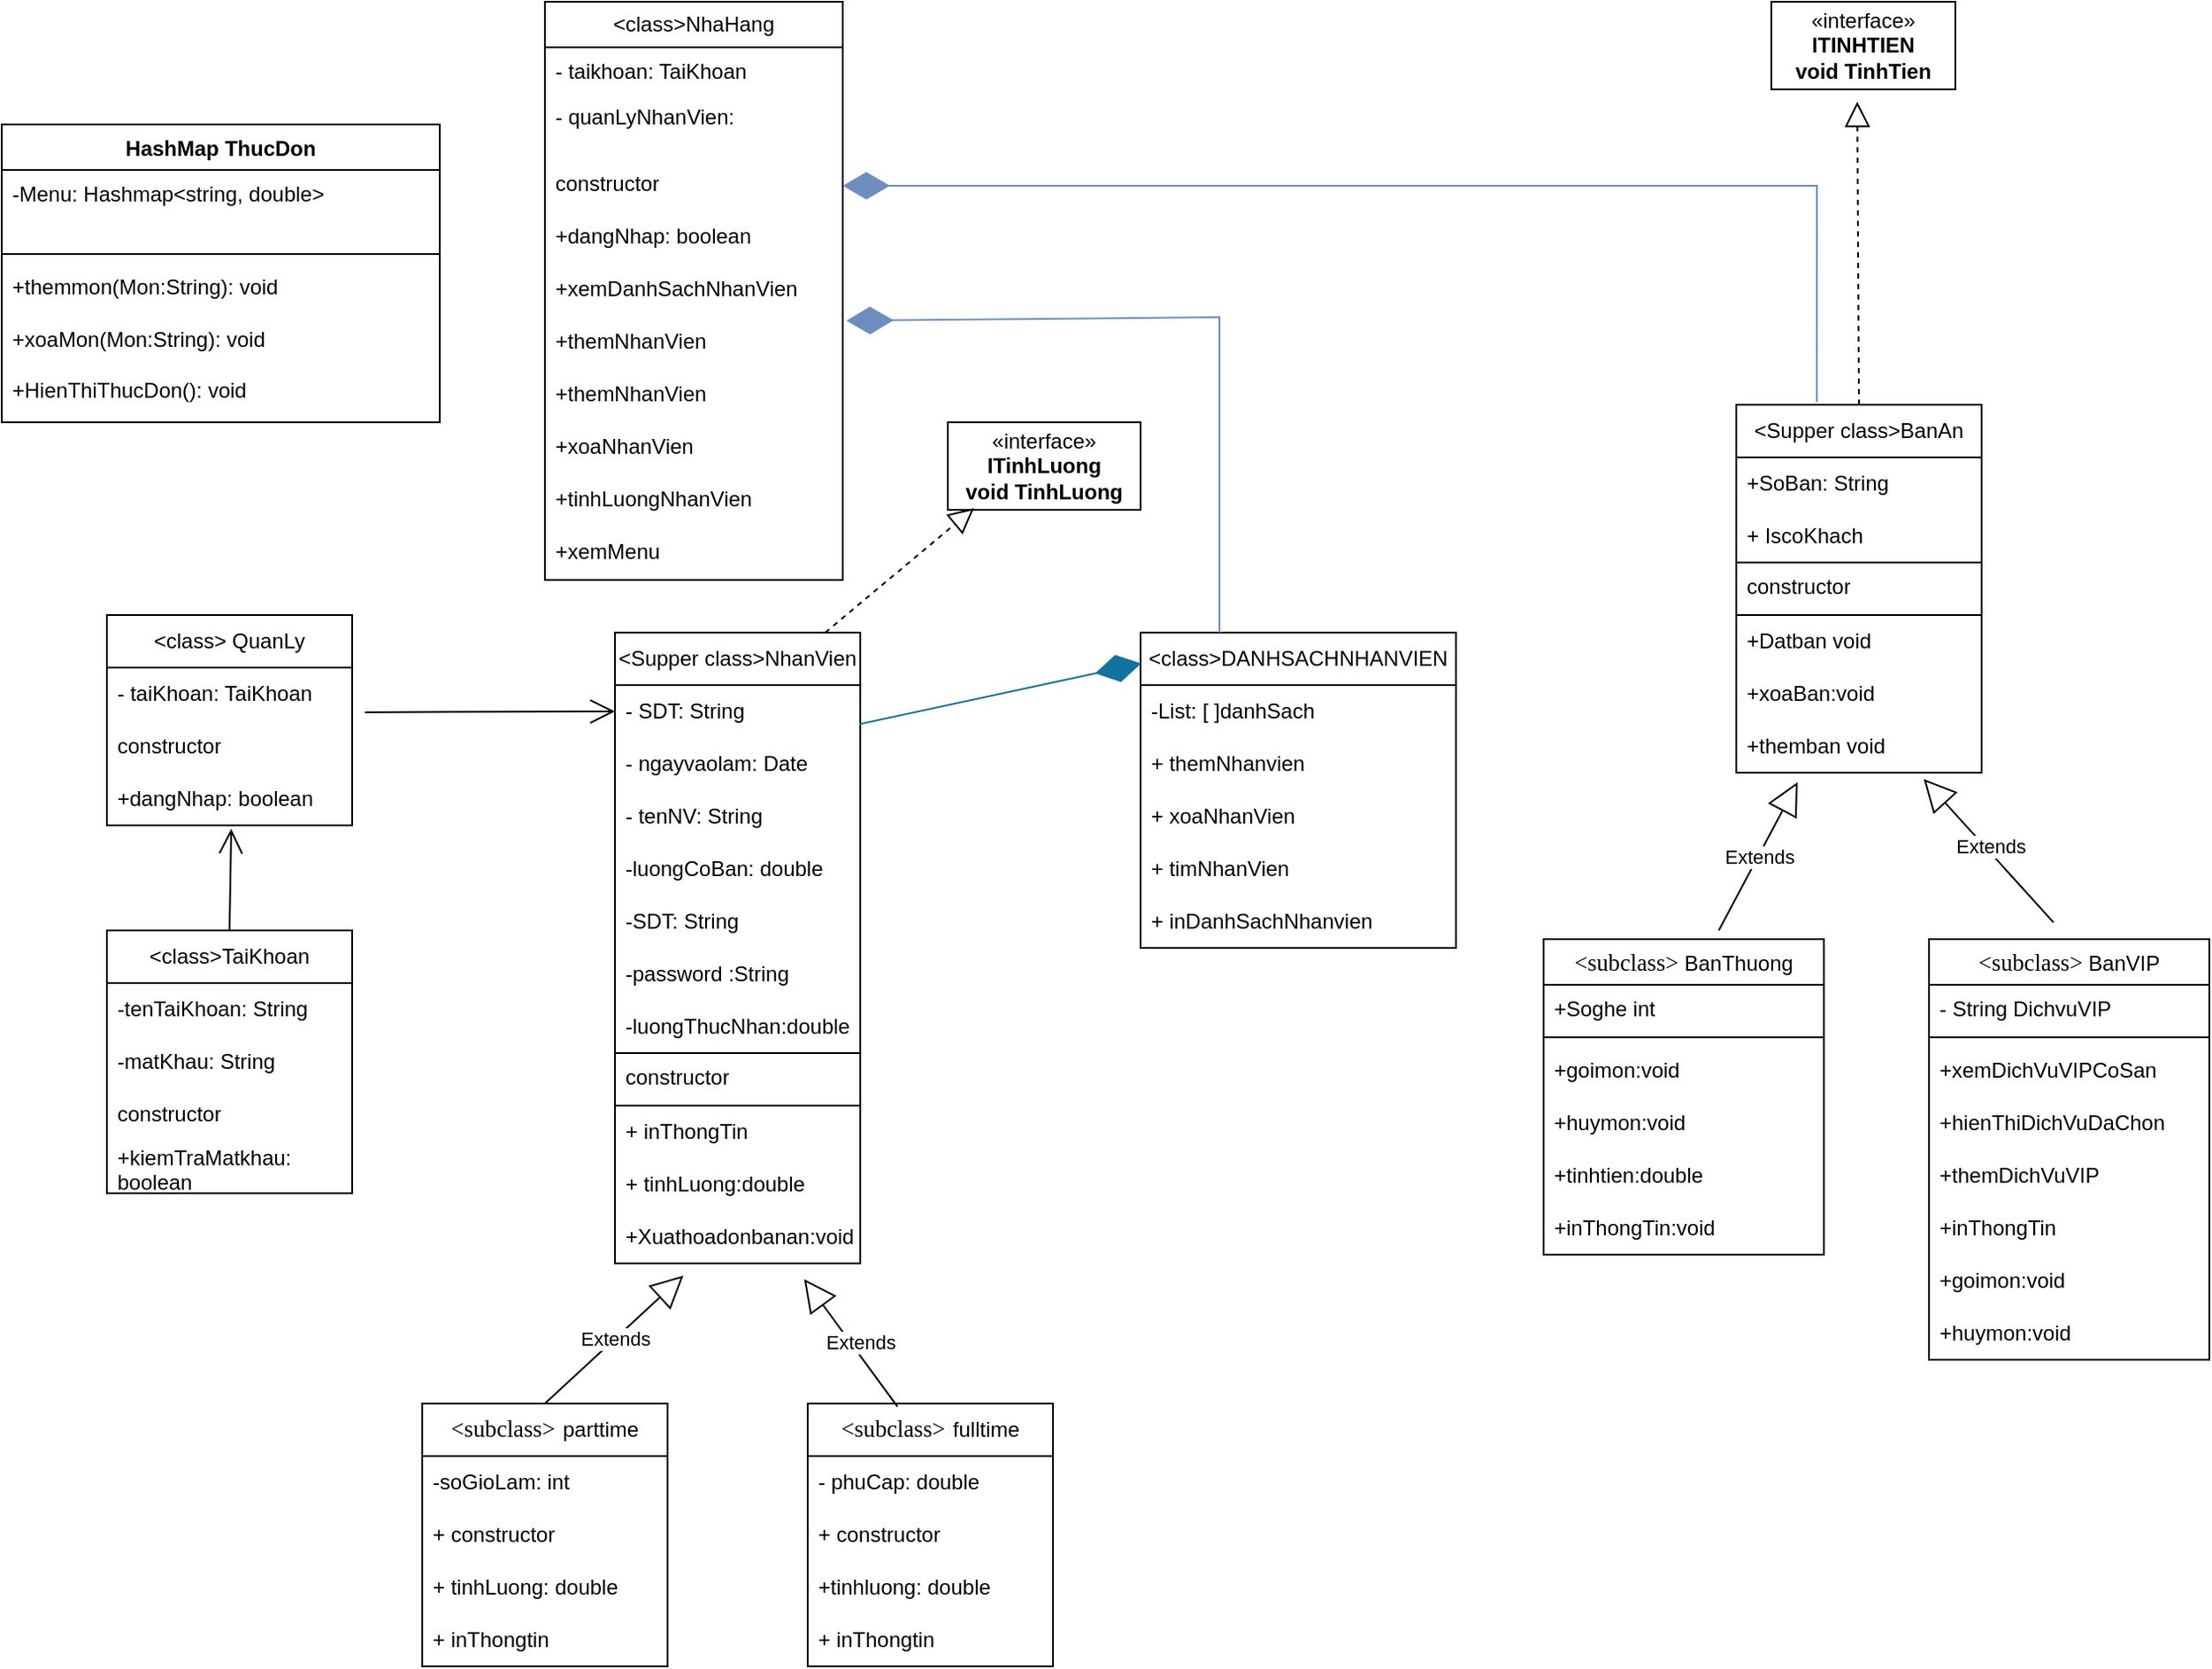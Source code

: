 <mxfile version="25.0.3">
  <diagram name="Trang-1" id="AX0bG7IpS-H7ONAQj5Ab">
    <mxGraphModel dx="1188" dy="651" grid="1" gridSize="10" guides="1" tooltips="1" connect="1" arrows="1" fold="1" page="1" pageScale="1" pageWidth="827" pageHeight="1169" math="0" shadow="0">
      <root>
        <mxCell id="0" />
        <mxCell id="1" parent="0" />
        <mxCell id="TFij98IqahoNmtXhsnW_-1" value="" style="group" parent="1" vertex="1" connectable="0">
          <mxGeometry x="100" y="50" width="770" height="820" as="geometry" />
        </mxCell>
        <mxCell id="TFij98IqahoNmtXhsnW_-2" value="&amp;lt;Supper class&amp;gt;NhanVien" style="swimlane;fontStyle=0;childLayout=stackLayout;horizontal=1;startSize=30;horizontalStack=0;resizeParent=1;resizeParentMax=0;resizeLast=0;collapsible=1;marginBottom=0;whiteSpace=wrap;html=1;" parent="TFij98IqahoNmtXhsnW_-1" vertex="1">
          <mxGeometry x="290" y="360" width="140" height="360" as="geometry" />
        </mxCell>
        <mxCell id="TFij98IqahoNmtXhsnW_-3" value="- SDT: String" style="text;strokeColor=none;fillColor=none;align=left;verticalAlign=middle;spacingLeft=4;spacingRight=4;overflow=hidden;points=[[0,0.5],[1,0.5]];portConstraint=eastwest;rotatable=0;whiteSpace=wrap;html=1;" parent="TFij98IqahoNmtXhsnW_-2" vertex="1">
          <mxGeometry y="30" width="140" height="30" as="geometry" />
        </mxCell>
        <mxCell id="TFij98IqahoNmtXhsnW_-6" value="- ngayvaolam: Date" style="text;strokeColor=none;fillColor=none;align=left;verticalAlign=middle;spacingLeft=4;spacingRight=4;overflow=hidden;points=[[0,0.5],[1,0.5]];portConstraint=eastwest;rotatable=0;whiteSpace=wrap;html=1;" parent="TFij98IqahoNmtXhsnW_-2" vertex="1">
          <mxGeometry y="60" width="140" height="30" as="geometry" />
        </mxCell>
        <mxCell id="TFij98IqahoNmtXhsnW_-4" value="- tenNV: String" style="text;strokeColor=none;fillColor=none;align=left;verticalAlign=middle;spacingLeft=4;spacingRight=4;overflow=hidden;points=[[0,0.5],[1,0.5]];portConstraint=eastwest;rotatable=0;whiteSpace=wrap;html=1;" parent="TFij98IqahoNmtXhsnW_-2" vertex="1">
          <mxGeometry y="90" width="140" height="30" as="geometry" />
        </mxCell>
        <mxCell id="TFij98IqahoNmtXhsnW_-7" value="-luongCoBan: double" style="text;strokeColor=none;fillColor=none;align=left;verticalAlign=middle;spacingLeft=4;spacingRight=4;overflow=hidden;points=[[0,0.5],[1,0.5]];portConstraint=eastwest;rotatable=0;whiteSpace=wrap;html=1;" parent="TFij98IqahoNmtXhsnW_-2" vertex="1">
          <mxGeometry y="120" width="140" height="30" as="geometry" />
        </mxCell>
        <mxCell id="TFij98IqahoNmtXhsnW_-8" value="-SDT: String" style="text;strokeColor=none;fillColor=none;align=left;verticalAlign=middle;spacingLeft=4;spacingRight=4;overflow=hidden;points=[[0,0.5],[1,0.5]];portConstraint=eastwest;rotatable=0;whiteSpace=wrap;html=1;" parent="TFij98IqahoNmtXhsnW_-2" vertex="1">
          <mxGeometry y="150" width="140" height="30" as="geometry" />
        </mxCell>
        <mxCell id="oDF0xicsAmuaQCw_KeLv-5" value="-password :String" style="text;strokeColor=none;fillColor=none;align=left;verticalAlign=middle;spacingLeft=4;spacingRight=4;overflow=hidden;points=[[0,0.5],[1,0.5]];portConstraint=eastwest;rotatable=0;whiteSpace=wrap;html=1;" parent="TFij98IqahoNmtXhsnW_-2" vertex="1">
          <mxGeometry y="180" width="140" height="30" as="geometry" />
        </mxCell>
        <mxCell id="oDF0xicsAmuaQCw_KeLv-6" value="-luongThucNhan:double" style="text;strokeColor=none;fillColor=none;align=left;verticalAlign=middle;spacingLeft=4;spacingRight=4;overflow=hidden;points=[[0,0.5],[1,0.5]];portConstraint=eastwest;rotatable=0;whiteSpace=wrap;html=1;" parent="TFij98IqahoNmtXhsnW_-2" vertex="1">
          <mxGeometry y="210" width="140" height="30" as="geometry" />
        </mxCell>
        <mxCell id="TFij98IqahoNmtXhsnW_-9" value="constructor" style="text;strokeColor=default;fillColor=none;align=left;verticalAlign=top;spacingLeft=4;spacingRight=4;overflow=hidden;points=[[0,0.5],[1,0.5]];portConstraint=eastwest;rotatable=0;whiteSpace=wrap;html=1;" parent="TFij98IqahoNmtXhsnW_-2" vertex="1">
          <mxGeometry y="240" width="140" height="30" as="geometry" />
        </mxCell>
        <mxCell id="oDF0xicsAmuaQCw_KeLv-8" value="+ inThongTin" style="text;strokeColor=none;fillColor=none;align=left;verticalAlign=middle;spacingLeft=4;spacingRight=4;overflow=hidden;points=[[0,0.5],[1,0.5]];portConstraint=eastwest;rotatable=0;whiteSpace=wrap;html=1;" parent="TFij98IqahoNmtXhsnW_-2" vertex="1">
          <mxGeometry y="270" width="140" height="30" as="geometry" />
        </mxCell>
        <mxCell id="oDF0xicsAmuaQCw_KeLv-7" value="+ tinhLuong:double" style="text;strokeColor=none;fillColor=none;align=left;verticalAlign=middle;spacingLeft=4;spacingRight=4;overflow=hidden;points=[[0,0.5],[1,0.5]];portConstraint=eastwest;rotatable=0;whiteSpace=wrap;html=1;" parent="TFij98IqahoNmtXhsnW_-2" vertex="1">
          <mxGeometry y="300" width="140" height="30" as="geometry" />
        </mxCell>
        <mxCell id="TFij98IqahoNmtXhsnW_-10" value="+Xuathoadonbanan:void" style="text;strokeColor=none;fillColor=none;align=left;verticalAlign=middle;spacingLeft=4;spacingRight=4;overflow=hidden;points=[[0,0.5],[1,0.5]];portConstraint=eastwest;rotatable=0;whiteSpace=wrap;html=1;" parent="TFij98IqahoNmtXhsnW_-2" vertex="1">
          <mxGeometry y="330" width="140" height="30" as="geometry" />
        </mxCell>
        <mxCell id="TFij98IqahoNmtXhsnW_-12" value="&lt;span style=&quot;line-height: 107%; font-family: &amp;quot;Times New Roman&amp;quot;, serif;&quot;&gt;&lt;font style=&quot;font-size: 13.333px;&quot;&gt;&amp;lt;subclass&amp;gt;&lt;/font&gt;&lt;b style=&quot;font-size: 13pt;&quot;&gt;&amp;nbsp;&lt;/b&gt;&lt;/span&gt;parttime" style="swimlane;fontStyle=0;childLayout=stackLayout;horizontal=1;startSize=30;horizontalStack=0;resizeParent=1;resizeParentMax=0;resizeLast=0;collapsible=1;marginBottom=0;whiteSpace=wrap;html=1;" parent="TFij98IqahoNmtXhsnW_-1" vertex="1">
          <mxGeometry x="180" y="800" width="140" height="150" as="geometry" />
        </mxCell>
        <mxCell id="TFij98IqahoNmtXhsnW_-13" value="-soGioLam: int" style="text;strokeColor=none;fillColor=none;align=left;verticalAlign=middle;spacingLeft=4;spacingRight=4;overflow=hidden;points=[[0,0.5],[1,0.5]];portConstraint=eastwest;rotatable=0;whiteSpace=wrap;html=1;" parent="TFij98IqahoNmtXhsnW_-12" vertex="1">
          <mxGeometry y="30" width="140" height="30" as="geometry" />
        </mxCell>
        <mxCell id="TFij98IqahoNmtXhsnW_-14" value="+ constructor" style="text;strokeColor=none;fillColor=none;align=left;verticalAlign=middle;spacingLeft=4;spacingRight=4;overflow=hidden;points=[[0,0.5],[1,0.5]];portConstraint=eastwest;rotatable=0;whiteSpace=wrap;html=1;" parent="TFij98IqahoNmtXhsnW_-12" vertex="1">
          <mxGeometry y="60" width="140" height="30" as="geometry" />
        </mxCell>
        <mxCell id="TFij98IqahoNmtXhsnW_-15" value="+ tinhLuong: double" style="text;strokeColor=none;fillColor=none;align=left;verticalAlign=middle;spacingLeft=4;spacingRight=4;overflow=hidden;points=[[0,0.5],[1,0.5]];portConstraint=eastwest;rotatable=0;whiteSpace=wrap;html=1;" parent="TFij98IqahoNmtXhsnW_-12" vertex="1">
          <mxGeometry y="90" width="140" height="30" as="geometry" />
        </mxCell>
        <mxCell id="TFij98IqahoNmtXhsnW_-16" value="+ inThongtin" style="text;strokeColor=none;fillColor=none;align=left;verticalAlign=middle;spacingLeft=4;spacingRight=4;overflow=hidden;points=[[0,0.5],[1,0.5]];portConstraint=eastwest;rotatable=0;whiteSpace=wrap;html=1;" parent="TFij98IqahoNmtXhsnW_-12" vertex="1">
          <mxGeometry y="120" width="140" height="30" as="geometry" />
        </mxCell>
        <mxCell id="TFij98IqahoNmtXhsnW_-17" value="&lt;span style=&quot;line-height: 107%; font-family: &amp;quot;Times New Roman&amp;quot;, serif;&quot;&gt;&lt;font style=&quot;font-size: 13.333px;&quot;&gt;&amp;lt;subclass&amp;gt;&lt;/font&gt;&lt;b style=&quot;font-size: 13pt;&quot;&gt;&amp;nbsp;&lt;/b&gt;&lt;/span&gt;fulltime" style="swimlane;fontStyle=0;childLayout=stackLayout;horizontal=1;startSize=30;horizontalStack=0;resizeParent=1;resizeParentMax=0;resizeLast=0;collapsible=1;marginBottom=0;whiteSpace=wrap;html=1;" parent="TFij98IqahoNmtXhsnW_-1" vertex="1">
          <mxGeometry x="400" y="800" width="140" height="150" as="geometry" />
        </mxCell>
        <mxCell id="TFij98IqahoNmtXhsnW_-18" value="- phuCap: double" style="text;strokeColor=none;fillColor=none;align=left;verticalAlign=middle;spacingLeft=4;spacingRight=4;overflow=hidden;points=[[0,0.5],[1,0.5]];portConstraint=eastwest;rotatable=0;whiteSpace=wrap;html=1;" parent="TFij98IqahoNmtXhsnW_-17" vertex="1">
          <mxGeometry y="30" width="140" height="30" as="geometry" />
        </mxCell>
        <mxCell id="TFij98IqahoNmtXhsnW_-19" value="+ constructor" style="text;strokeColor=none;fillColor=none;align=left;verticalAlign=middle;spacingLeft=4;spacingRight=4;overflow=hidden;points=[[0,0.5],[1,0.5]];portConstraint=eastwest;rotatable=0;whiteSpace=wrap;html=1;" parent="TFij98IqahoNmtXhsnW_-17" vertex="1">
          <mxGeometry y="60" width="140" height="30" as="geometry" />
        </mxCell>
        <mxCell id="TFij98IqahoNmtXhsnW_-20" value="+tinhluong: double" style="text;strokeColor=none;fillColor=none;align=left;verticalAlign=middle;spacingLeft=4;spacingRight=4;overflow=hidden;points=[[0,0.5],[1,0.5]];portConstraint=eastwest;rotatable=0;whiteSpace=wrap;html=1;" parent="TFij98IqahoNmtXhsnW_-17" vertex="1">
          <mxGeometry y="90" width="140" height="30" as="geometry" />
        </mxCell>
        <mxCell id="TFij98IqahoNmtXhsnW_-21" value="+ inThongtin" style="text;strokeColor=none;fillColor=none;align=left;verticalAlign=middle;spacingLeft=4;spacingRight=4;overflow=hidden;points=[[0,0.5],[1,0.5]];portConstraint=eastwest;rotatable=0;whiteSpace=wrap;html=1;" parent="TFij98IqahoNmtXhsnW_-17" vertex="1">
          <mxGeometry y="120" width="140" height="30" as="geometry" />
        </mxCell>
        <mxCell id="TFij98IqahoNmtXhsnW_-22" value="&amp;lt;class&amp;gt;DANHSACHNHANVIEN" style="swimlane;fontStyle=0;childLayout=stackLayout;horizontal=1;startSize=30;horizontalStack=0;resizeParent=1;resizeParentMax=0;resizeLast=0;collapsible=1;marginBottom=0;whiteSpace=wrap;html=1;" parent="TFij98IqahoNmtXhsnW_-1" vertex="1">
          <mxGeometry x="590" y="360" width="180" height="180" as="geometry" />
        </mxCell>
        <mxCell id="TFij98IqahoNmtXhsnW_-23" value="-List: [ ]danhSach" style="text;strokeColor=none;fillColor=none;align=left;verticalAlign=middle;spacingLeft=4;spacingRight=4;overflow=hidden;points=[[0,0.5],[1,0.5]];portConstraint=eastwest;rotatable=0;whiteSpace=wrap;html=1;" parent="TFij98IqahoNmtXhsnW_-22" vertex="1">
          <mxGeometry y="30" width="180" height="30" as="geometry" />
        </mxCell>
        <mxCell id="TFij98IqahoNmtXhsnW_-24" value="+ themNhanvien" style="text;strokeColor=none;fillColor=none;align=left;verticalAlign=middle;spacingLeft=4;spacingRight=4;overflow=hidden;points=[[0,0.5],[1,0.5]];portConstraint=eastwest;rotatable=0;whiteSpace=wrap;html=1;" parent="TFij98IqahoNmtXhsnW_-22" vertex="1">
          <mxGeometry y="60" width="180" height="30" as="geometry" />
        </mxCell>
        <mxCell id="TFij98IqahoNmtXhsnW_-25" value="+ xoaNhanVien&lt;span style=&quot;white-space: pre;&quot;&gt;&#x9;&lt;/span&gt;" style="text;strokeColor=none;fillColor=none;align=left;verticalAlign=middle;spacingLeft=4;spacingRight=4;overflow=hidden;points=[[0,0.5],[1,0.5]];portConstraint=eastwest;rotatable=0;whiteSpace=wrap;html=1;" parent="TFij98IqahoNmtXhsnW_-22" vertex="1">
          <mxGeometry y="90" width="180" height="30" as="geometry" />
        </mxCell>
        <mxCell id="TFij98IqahoNmtXhsnW_-26" value="+ timNhanVien" style="text;strokeColor=none;fillColor=none;align=left;verticalAlign=middle;spacingLeft=4;spacingRight=4;overflow=hidden;points=[[0,0.5],[1,0.5]];portConstraint=eastwest;rotatable=0;whiteSpace=wrap;html=1;" parent="TFij98IqahoNmtXhsnW_-22" vertex="1">
          <mxGeometry y="120" width="180" height="30" as="geometry" />
        </mxCell>
        <mxCell id="TFij98IqahoNmtXhsnW_-27" value="+ inDanhSachNhanvien" style="text;strokeColor=none;fillColor=none;align=left;verticalAlign=middle;spacingLeft=4;spacingRight=4;overflow=hidden;points=[[0,0.5],[1,0.5]];portConstraint=eastwest;rotatable=0;whiteSpace=wrap;html=1;" parent="TFij98IqahoNmtXhsnW_-22" vertex="1">
          <mxGeometry y="150" width="180" height="30" as="geometry" />
        </mxCell>
        <mxCell id="TFij98IqahoNmtXhsnW_-29" value="&amp;lt;class&amp;gt; QuanLy" style="swimlane;fontStyle=0;childLayout=stackLayout;horizontal=1;startSize=30;horizontalStack=0;resizeParent=1;resizeParentMax=0;resizeLast=0;collapsible=1;marginBottom=0;whiteSpace=wrap;html=1;" parent="TFij98IqahoNmtXhsnW_-1" vertex="1">
          <mxGeometry y="350" width="140" height="120" as="geometry" />
        </mxCell>
        <mxCell id="TFij98IqahoNmtXhsnW_-30" value="- taiKhoan: TaiKhoan" style="text;strokeColor=none;fillColor=none;align=left;verticalAlign=middle;spacingLeft=4;spacingRight=4;overflow=hidden;points=[[0,0.5],[1,0.5]];portConstraint=eastwest;rotatable=0;whiteSpace=wrap;html=1;" parent="TFij98IqahoNmtXhsnW_-29" vertex="1">
          <mxGeometry y="30" width="140" height="30" as="geometry" />
        </mxCell>
        <mxCell id="TFij98IqahoNmtXhsnW_-31" value="constructor" style="text;strokeColor=none;fillColor=none;align=left;verticalAlign=middle;spacingLeft=4;spacingRight=4;overflow=hidden;points=[[0,0.5],[1,0.5]];portConstraint=eastwest;rotatable=0;whiteSpace=wrap;html=1;" parent="TFij98IqahoNmtXhsnW_-29" vertex="1">
          <mxGeometry y="60" width="140" height="30" as="geometry" />
        </mxCell>
        <mxCell id="TFij98IqahoNmtXhsnW_-32" value="+dangNhap: boolean" style="text;strokeColor=none;fillColor=none;align=left;verticalAlign=middle;spacingLeft=4;spacingRight=4;overflow=hidden;points=[[0,0.5],[1,0.5]];portConstraint=eastwest;rotatable=0;whiteSpace=wrap;html=1;" parent="TFij98IqahoNmtXhsnW_-29" vertex="1">
          <mxGeometry y="90" width="140" height="30" as="geometry" />
        </mxCell>
        <mxCell id="TFij98IqahoNmtXhsnW_-33" value="&amp;lt;class&amp;gt;TaiKhoan" style="swimlane;fontStyle=0;childLayout=stackLayout;horizontal=1;startSize=30;horizontalStack=0;resizeParent=1;resizeParentMax=0;resizeLast=0;collapsible=1;marginBottom=0;whiteSpace=wrap;html=1;" parent="TFij98IqahoNmtXhsnW_-1" vertex="1">
          <mxGeometry y="530" width="140" height="150" as="geometry" />
        </mxCell>
        <mxCell id="TFij98IqahoNmtXhsnW_-34" value="-tenTaiKhoan: String" style="text;strokeColor=none;fillColor=none;align=left;verticalAlign=middle;spacingLeft=4;spacingRight=4;overflow=hidden;points=[[0,0.5],[1,0.5]];portConstraint=eastwest;rotatable=0;whiteSpace=wrap;html=1;" parent="TFij98IqahoNmtXhsnW_-33" vertex="1">
          <mxGeometry y="30" width="140" height="30" as="geometry" />
        </mxCell>
        <mxCell id="TFij98IqahoNmtXhsnW_-35" value="-matKhau: String" style="text;strokeColor=none;fillColor=none;align=left;verticalAlign=middle;spacingLeft=4;spacingRight=4;overflow=hidden;points=[[0,0.5],[1,0.5]];portConstraint=eastwest;rotatable=0;whiteSpace=wrap;html=1;" parent="TFij98IqahoNmtXhsnW_-33" vertex="1">
          <mxGeometry y="60" width="140" height="30" as="geometry" />
        </mxCell>
        <mxCell id="TFij98IqahoNmtXhsnW_-36" value="constructor" style="text;strokeColor=none;fillColor=none;align=left;verticalAlign=middle;spacingLeft=4;spacingRight=4;overflow=hidden;points=[[0,0.5],[1,0.5]];portConstraint=eastwest;rotatable=0;whiteSpace=wrap;html=1;" parent="TFij98IqahoNmtXhsnW_-33" vertex="1">
          <mxGeometry y="90" width="140" height="30" as="geometry" />
        </mxCell>
        <mxCell id="TFij98IqahoNmtXhsnW_-37" value="+kiemTraMatkhau: boolean" style="text;strokeColor=none;fillColor=none;align=left;verticalAlign=middle;spacingLeft=4;spacingRight=4;overflow=hidden;points=[[0,0.5],[1,0.5]];portConstraint=eastwest;rotatable=0;whiteSpace=wrap;html=1;" parent="TFij98IqahoNmtXhsnW_-33" vertex="1">
          <mxGeometry y="120" width="140" height="30" as="geometry" />
        </mxCell>
        <mxCell id="TFij98IqahoNmtXhsnW_-38" value="" style="endArrow=diamondThin;endFill=1;endSize=24;html=1;rounded=0;exitX=0.997;exitY=0.74;exitDx=0;exitDy=0;entryX=0.002;entryY=0.098;entryDx=0;entryDy=0;entryPerimeter=0;exitPerimeter=0;fillColor=#b1ddf0;strokeColor=#10739e;" parent="TFij98IqahoNmtXhsnW_-1" source="TFij98IqahoNmtXhsnW_-3" target="TFij98IqahoNmtXhsnW_-22" edge="1">
          <mxGeometry width="160" relative="1" as="geometry">
            <mxPoint x="440" y="290" as="sourcePoint" />
            <mxPoint x="590" y="290" as="targetPoint" />
          </mxGeometry>
        </mxCell>
        <mxCell id="TFij98IqahoNmtXhsnW_-39" value="Extends" style="endArrow=block;endSize=16;endFill=0;html=1;rounded=0;entryX=0.279;entryY=1.233;entryDx=0;entryDy=0;entryPerimeter=0;exitX=0.5;exitY=0;exitDx=0;exitDy=0;" parent="TFij98IqahoNmtXhsnW_-1" source="TFij98IqahoNmtXhsnW_-12" target="TFij98IqahoNmtXhsnW_-10" edge="1">
          <mxGeometry width="160" relative="1" as="geometry">
            <mxPoint x="140" y="540" as="sourcePoint" />
            <mxPoint x="292.38" y="762.38" as="targetPoint" />
          </mxGeometry>
        </mxCell>
        <mxCell id="TFij98IqahoNmtXhsnW_-40" value="Extends" style="endArrow=block;endSize=16;endFill=0;html=1;rounded=0;exitX=0.366;exitY=0.012;exitDx=0;exitDy=0;exitPerimeter=0;entryX=0.771;entryY=1.3;entryDx=0;entryDy=0;entryPerimeter=0;" parent="TFij98IqahoNmtXhsnW_-1" source="TFij98IqahoNmtXhsnW_-17" target="TFij98IqahoNmtXhsnW_-10" edge="1">
          <mxGeometry x="-0.053" y="-5" width="160" relative="1" as="geometry">
            <mxPoint x="400" y="550" as="sourcePoint" />
            <mxPoint x="428.46" y="756.02" as="targetPoint" />
            <mxPoint as="offset" />
          </mxGeometry>
        </mxCell>
        <mxCell id="TFij98IqahoNmtXhsnW_-42" value="&amp;lt;class&amp;gt;NhaHang" style="swimlane;fontStyle=0;childLayout=stackLayout;horizontal=1;startSize=26;fillColor=none;horizontalStack=0;resizeParent=1;resizeParentMax=0;resizeLast=0;collapsible=1;marginBottom=0;whiteSpace=wrap;html=1;" parent="TFij98IqahoNmtXhsnW_-1" vertex="1">
          <mxGeometry x="250" width="170" height="330" as="geometry" />
        </mxCell>
        <mxCell id="TFij98IqahoNmtXhsnW_-43" value="- taikhoan: TaiKhoan" style="text;strokeColor=none;fillColor=none;align=left;verticalAlign=top;spacingLeft=4;spacingRight=4;overflow=hidden;rotatable=0;points=[[0,0.5],[1,0.5]];portConstraint=eastwest;whiteSpace=wrap;html=1;" parent="TFij98IqahoNmtXhsnW_-42" vertex="1">
          <mxGeometry y="26" width="170" height="26" as="geometry" />
        </mxCell>
        <mxCell id="TFij98IqahoNmtXhsnW_-44" value="- quanLyNhanVien:&amp;nbsp;" style="text;strokeColor=none;fillColor=none;align=left;verticalAlign=top;spacingLeft=4;spacingRight=4;overflow=hidden;rotatable=0;points=[[0,0.5],[1,0.5]];portConstraint=eastwest;whiteSpace=wrap;html=1;" parent="TFij98IqahoNmtXhsnW_-42" vertex="1">
          <mxGeometry y="52" width="170" height="38" as="geometry" />
        </mxCell>
        <mxCell id="TFij98IqahoNmtXhsnW_-45" value="constructor" style="text;strokeColor=none;fillColor=none;align=left;verticalAlign=top;spacingLeft=4;spacingRight=4;overflow=hidden;rotatable=0;points=[[0,0.5],[1,0.5]];portConstraint=eastwest;whiteSpace=wrap;html=1;" parent="TFij98IqahoNmtXhsnW_-42" vertex="1">
          <mxGeometry y="90" width="170" height="30" as="geometry" />
        </mxCell>
        <mxCell id="TFij98IqahoNmtXhsnW_-46" value="+dangNhap: boolean" style="text;strokeColor=none;fillColor=none;align=left;verticalAlign=top;spacingLeft=4;spacingRight=4;overflow=hidden;rotatable=0;points=[[0,0.5],[1,0.5]];portConstraint=eastwest;whiteSpace=wrap;html=1;" parent="TFij98IqahoNmtXhsnW_-42" vertex="1">
          <mxGeometry y="120" width="170" height="30" as="geometry" />
        </mxCell>
        <mxCell id="TFij98IqahoNmtXhsnW_-47" value="+xemDanhSachNhanVien" style="text;strokeColor=none;fillColor=none;align=left;verticalAlign=top;spacingLeft=4;spacingRight=4;overflow=hidden;rotatable=0;points=[[0,0.5],[1,0.5]];portConstraint=eastwest;whiteSpace=wrap;html=1;" parent="TFij98IqahoNmtXhsnW_-42" vertex="1">
          <mxGeometry y="150" width="170" height="30" as="geometry" />
        </mxCell>
        <mxCell id="TFij98IqahoNmtXhsnW_-48" value="+themNhanVien" style="text;strokeColor=none;fillColor=none;align=left;verticalAlign=top;spacingLeft=4;spacingRight=4;overflow=hidden;rotatable=0;points=[[0,0.5],[1,0.5]];portConstraint=eastwest;whiteSpace=wrap;html=1;" parent="TFij98IqahoNmtXhsnW_-42" vertex="1">
          <mxGeometry y="180" width="170" height="30" as="geometry" />
        </mxCell>
        <mxCell id="TFij98IqahoNmtXhsnW_-49" value="+themNhanVien" style="text;strokeColor=none;fillColor=none;align=left;verticalAlign=top;spacingLeft=4;spacingRight=4;overflow=hidden;rotatable=0;points=[[0,0.5],[1,0.5]];portConstraint=eastwest;whiteSpace=wrap;html=1;" parent="TFij98IqahoNmtXhsnW_-42" vertex="1">
          <mxGeometry y="210" width="170" height="30" as="geometry" />
        </mxCell>
        <mxCell id="TFij98IqahoNmtXhsnW_-50" value="+xoaNhanVien" style="text;strokeColor=none;fillColor=none;align=left;verticalAlign=top;spacingLeft=4;spacingRight=4;overflow=hidden;rotatable=0;points=[[0,0.5],[1,0.5]];portConstraint=eastwest;whiteSpace=wrap;html=1;" parent="TFij98IqahoNmtXhsnW_-42" vertex="1">
          <mxGeometry y="240" width="170" height="30" as="geometry" />
        </mxCell>
        <mxCell id="TFij98IqahoNmtXhsnW_-51" value="+tinhLuongNhanVien" style="text;strokeColor=none;fillColor=none;align=left;verticalAlign=top;spacingLeft=4;spacingRight=4;overflow=hidden;rotatable=0;points=[[0,0.5],[1,0.5]];portConstraint=eastwest;whiteSpace=wrap;html=1;" parent="TFij98IqahoNmtXhsnW_-42" vertex="1">
          <mxGeometry y="270" width="170" height="30" as="geometry" />
        </mxCell>
        <mxCell id="TFij98IqahoNmtXhsnW_-52" value="+xemMenu" style="text;strokeColor=none;fillColor=none;align=left;verticalAlign=top;spacingLeft=4;spacingRight=4;overflow=hidden;rotatable=0;points=[[0,0.5],[1,0.5]];portConstraint=eastwest;whiteSpace=wrap;html=1;" parent="TFij98IqahoNmtXhsnW_-42" vertex="1">
          <mxGeometry y="300" width="170" height="30" as="geometry" />
        </mxCell>
        <mxCell id="TFij98IqahoNmtXhsnW_-53" value="" style="endArrow=open;endFill=1;endSize=12;html=1;rounded=0;entryX=0.507;entryY=1.067;entryDx=0;entryDy=0;entryPerimeter=0;" parent="TFij98IqahoNmtXhsnW_-1" target="TFij98IqahoNmtXhsnW_-32" edge="1">
          <mxGeometry width="160" relative="1" as="geometry">
            <mxPoint x="70" y="530" as="sourcePoint" />
            <mxPoint x="250" y="500" as="targetPoint" />
          </mxGeometry>
        </mxCell>
        <mxCell id="TFij98IqahoNmtXhsnW_-54" value="«interface»&lt;br&gt;&lt;b&gt;ITinhLuong&lt;/b&gt;&lt;div&gt;&lt;b&gt;void TinhLuong&lt;/b&gt;&lt;/div&gt;" style="html=1;whiteSpace=wrap;" parent="TFij98IqahoNmtXhsnW_-1" vertex="1">
          <mxGeometry x="480" y="240" width="110" height="50" as="geometry" />
        </mxCell>
        <mxCell id="TFij98IqahoNmtXhsnW_-55" value="" style="endArrow=block;dashed=1;endFill=0;endSize=12;html=1;rounded=0;entryX=0.136;entryY=0.98;entryDx=0;entryDy=0;entryPerimeter=0;" parent="TFij98IqahoNmtXhsnW_-1" target="TFij98IqahoNmtXhsnW_-54" edge="1">
          <mxGeometry width="160" relative="1" as="geometry">
            <mxPoint x="410" y="360" as="sourcePoint" />
            <mxPoint x="590" y="350" as="targetPoint" />
          </mxGeometry>
        </mxCell>
        <mxCell id="TFij98IqahoNmtXhsnW_-56" value="" style="endArrow=diamondThin;endFill=1;endSize=24;html=1;rounded=0;entryX=1.012;entryY=0.067;entryDx=0;entryDy=0;entryPerimeter=0;exitX=0.25;exitY=0;exitDx=0;exitDy=0;fillColor=#dae8fc;strokeColor=#6c8ebf;gradientColor=#7ea6e0;" parent="TFij98IqahoNmtXhsnW_-1" source="TFij98IqahoNmtXhsnW_-22" target="TFij98IqahoNmtXhsnW_-48" edge="1">
          <mxGeometry width="160" relative="1" as="geometry">
            <mxPoint x="630" y="350" as="sourcePoint" />
            <mxPoint x="790" y="350" as="targetPoint" />
            <Array as="points">
              <mxPoint x="635" y="180" />
            </Array>
          </mxGeometry>
        </mxCell>
        <mxCell id="TFij98IqahoNmtXhsnW_-5" value="" style="endArrow=open;endFill=1;endSize=12;html=1;rounded=0;entryX=0;entryY=0.5;entryDx=0;entryDy=0;exitX=1.052;exitY=0.848;exitDx=0;exitDy=0;exitPerimeter=0;" parent="TFij98IqahoNmtXhsnW_-1" source="TFij98IqahoNmtXhsnW_-30" target="TFij98IqahoNmtXhsnW_-3" edge="1">
          <mxGeometry width="160" relative="1" as="geometry">
            <mxPoint x="295" y="490" as="sourcePoint" />
            <mxPoint x="290" y="420" as="targetPoint" />
          </mxGeometry>
        </mxCell>
        <mxCell id="TFij98IqahoNmtXhsnW_-57" value="HashMap ThucDon" style="swimlane;fontStyle=1;align=center;verticalAlign=top;childLayout=stackLayout;horizontal=1;startSize=26;horizontalStack=0;resizeParent=1;resizeParentMax=0;resizeLast=0;collapsible=1;marginBottom=0;whiteSpace=wrap;html=1;swimlaneFillColor=default;" parent="1" vertex="1">
          <mxGeometry x="40" y="120" width="250" height="170" as="geometry" />
        </mxCell>
        <mxCell id="TFij98IqahoNmtXhsnW_-58" value="-Menu: Hashmap&amp;lt;string, double&amp;gt;" style="text;strokeColor=none;fillColor=none;align=left;verticalAlign=top;spacingLeft=4;spacingRight=4;overflow=hidden;rotatable=0;points=[[0,0.5],[1,0.5]];portConstraint=eastwest;whiteSpace=wrap;html=1;" parent="TFij98IqahoNmtXhsnW_-57" vertex="1">
          <mxGeometry y="26" width="250" height="44" as="geometry" />
        </mxCell>
        <mxCell id="TFij98IqahoNmtXhsnW_-59" value="" style="line;strokeWidth=1;fillColor=none;align=left;verticalAlign=middle;spacingTop=-1;spacingLeft=3;spacingRight=3;rotatable=0;labelPosition=right;points=[];portConstraint=eastwest;strokeColor=inherit;" parent="TFij98IqahoNmtXhsnW_-57" vertex="1">
          <mxGeometry y="70" width="250" height="8" as="geometry" />
        </mxCell>
        <mxCell id="oDF0xicsAmuaQCw_KeLv-55" value="+themmon(Mon:String): void" style="text;strokeColor=none;fillColor=none;align=left;verticalAlign=middle;spacingLeft=4;spacingRight=4;overflow=hidden;points=[[0,0.5],[1,0.5]];portConstraint=eastwest;rotatable=0;whiteSpace=wrap;html=1;" parent="TFij98IqahoNmtXhsnW_-57" vertex="1">
          <mxGeometry y="78" width="250" height="30" as="geometry" />
        </mxCell>
        <mxCell id="oDF0xicsAmuaQCw_KeLv-54" value="+xoaMon(Mon:String): void" style="text;strokeColor=none;fillColor=none;align=left;verticalAlign=middle;spacingLeft=4;spacingRight=4;overflow=hidden;points=[[0,0.5],[1,0.5]];portConstraint=eastwest;rotatable=0;whiteSpace=wrap;html=1;" parent="TFij98IqahoNmtXhsnW_-57" vertex="1">
          <mxGeometry y="108" width="250" height="30" as="geometry" />
        </mxCell>
        <mxCell id="TFij98IqahoNmtXhsnW_-60" value="&lt;div&gt;+HienThiThucDon(): void&lt;/div&gt;" style="text;strokeColor=none;fillColor=none;align=left;verticalAlign=top;spacingLeft=4;spacingRight=4;overflow=hidden;rotatable=0;points=[[0,0.5],[1,0.5]];portConstraint=eastwest;whiteSpace=wrap;html=1;swimlaneFillColor=default;" parent="TFij98IqahoNmtXhsnW_-57" vertex="1">
          <mxGeometry y="138" width="250" height="32" as="geometry" />
        </mxCell>
        <mxCell id="TFij98IqahoNmtXhsnW_-61" value="«interface»&lt;br&gt;&lt;b&gt;ITINHTIEN&lt;/b&gt;&lt;div&gt;&lt;b&gt;void TinhTien&lt;/b&gt;&lt;/div&gt;" style="html=1;whiteSpace=wrap;" parent="1" vertex="1">
          <mxGeometry x="1050" y="50" width="105" height="50" as="geometry" />
        </mxCell>
        <mxCell id="TFij98IqahoNmtXhsnW_-62" value="&amp;lt;Supper class&amp;gt;BanAn" style="swimlane;fontStyle=0;childLayout=stackLayout;horizontal=1;startSize=30;horizontalStack=0;resizeParent=1;resizeParentMax=0;resizeLast=0;collapsible=1;marginBottom=0;whiteSpace=wrap;html=1;" parent="1" vertex="1">
          <mxGeometry x="1030" y="280" width="140" height="210" as="geometry" />
        </mxCell>
        <mxCell id="TFij98IqahoNmtXhsnW_-63" value="+SoBan: String" style="text;strokeColor=none;fillColor=none;align=left;verticalAlign=middle;spacingLeft=4;spacingRight=4;overflow=hidden;points=[[0,0.5],[1,0.5]];portConstraint=eastwest;rotatable=0;whiteSpace=wrap;html=1;" parent="TFij98IqahoNmtXhsnW_-62" vertex="1">
          <mxGeometry y="30" width="140" height="30" as="geometry" />
        </mxCell>
        <mxCell id="TFij98IqahoNmtXhsnW_-64" value="+ IscoKhach" style="text;strokeColor=none;fillColor=none;align=left;verticalAlign=middle;spacingLeft=4;spacingRight=4;overflow=hidden;points=[[0,0.5],[1,0.5]];portConstraint=eastwest;rotatable=0;whiteSpace=wrap;html=1;" parent="TFij98IqahoNmtXhsnW_-62" vertex="1">
          <mxGeometry y="60" width="140" height="30" as="geometry" />
        </mxCell>
        <mxCell id="TFij98IqahoNmtXhsnW_-65" value="constructor" style="text;strokeColor=default;fillColor=none;align=left;verticalAlign=top;spacingLeft=4;spacingRight=4;overflow=hidden;points=[[0,0.5],[1,0.5]];portConstraint=eastwest;rotatable=0;whiteSpace=wrap;html=1;" parent="TFij98IqahoNmtXhsnW_-62" vertex="1">
          <mxGeometry y="90" width="140" height="30" as="geometry" />
        </mxCell>
        <mxCell id="TFij98IqahoNmtXhsnW_-66" value="+Datban void" style="text;strokeColor=none;fillColor=none;align=left;verticalAlign=middle;spacingLeft=4;spacingRight=4;overflow=hidden;points=[[0,0.5],[1,0.5]];portConstraint=eastwest;rotatable=0;whiteSpace=wrap;html=1;" parent="TFij98IqahoNmtXhsnW_-62" vertex="1">
          <mxGeometry y="120" width="140" height="30" as="geometry" />
        </mxCell>
        <mxCell id="oDF0xicsAmuaQCw_KeLv-52" value="+xoaBan:void" style="text;strokeColor=none;fillColor=none;align=left;verticalAlign=middle;spacingLeft=4;spacingRight=4;overflow=hidden;points=[[0,0.5],[1,0.5]];portConstraint=eastwest;rotatable=0;whiteSpace=wrap;html=1;" parent="TFij98IqahoNmtXhsnW_-62" vertex="1">
          <mxGeometry y="150" width="140" height="30" as="geometry" />
        </mxCell>
        <mxCell id="TFij98IqahoNmtXhsnW_-67" value="&lt;div&gt;+themban void&lt;/div&gt;" style="text;strokeColor=none;fillColor=none;align=left;verticalAlign=middle;spacingLeft=4;spacingRight=4;overflow=hidden;points=[[0,0.5],[1,0.5]];portConstraint=eastwest;rotatable=0;whiteSpace=wrap;html=1;" parent="TFij98IqahoNmtXhsnW_-62" vertex="1">
          <mxGeometry y="180" width="140" height="30" as="geometry" />
        </mxCell>
        <mxCell id="TFij98IqahoNmtXhsnW_-68" value="&lt;span style=&quot;font-weight: normal;&quot;&gt;&lt;span style=&quot;line-height: 107%; font-family: &amp;quot;Times New Roman&amp;quot;, serif;&quot;&gt;&lt;font style=&quot;font-size: 13.333px;&quot;&gt;&amp;lt;subclass&amp;gt;&amp;nbsp;&lt;/font&gt;&lt;/span&gt;BanVIP&lt;/span&gt;" style="swimlane;fontStyle=1;align=center;verticalAlign=top;childLayout=stackLayout;horizontal=1;startSize=26;horizontalStack=0;resizeParent=1;resizeParentMax=0;resizeLast=0;collapsible=1;marginBottom=0;whiteSpace=wrap;html=1;" parent="1" vertex="1">
          <mxGeometry x="1140" y="585" width="160" height="240" as="geometry" />
        </mxCell>
        <mxCell id="TFij98IqahoNmtXhsnW_-69" value="- String DichvuVIP" style="text;strokeColor=none;fillColor=none;align=left;verticalAlign=top;spacingLeft=4;spacingRight=4;overflow=hidden;rotatable=0;points=[[0,0.5],[1,0.5]];portConstraint=eastwest;whiteSpace=wrap;html=1;" parent="TFij98IqahoNmtXhsnW_-68" vertex="1">
          <mxGeometry y="26" width="160" height="26" as="geometry" />
        </mxCell>
        <mxCell id="TFij98IqahoNmtXhsnW_-70" value="" style="line;strokeWidth=1;fillColor=none;align=left;verticalAlign=middle;spacingTop=-1;spacingLeft=3;spacingRight=3;rotatable=0;labelPosition=right;points=[];portConstraint=eastwest;strokeColor=inherit;" parent="TFij98IqahoNmtXhsnW_-68" vertex="1">
          <mxGeometry y="52" width="160" height="8" as="geometry" />
        </mxCell>
        <mxCell id="oDF0xicsAmuaQCw_KeLv-42" value="+xemDichVuVIPCoSan" style="text;strokeColor=none;fillColor=none;align=left;verticalAlign=middle;spacingLeft=4;spacingRight=4;overflow=hidden;points=[[0,0.5],[1,0.5]];portConstraint=eastwest;rotatable=0;whiteSpace=wrap;html=1;" parent="TFij98IqahoNmtXhsnW_-68" vertex="1">
          <mxGeometry y="60" width="160" height="30" as="geometry" />
        </mxCell>
        <mxCell id="oDF0xicsAmuaQCw_KeLv-44" value="+hienThiDichVuDaChon" style="text;strokeColor=none;fillColor=none;align=left;verticalAlign=middle;spacingLeft=4;spacingRight=4;overflow=hidden;points=[[0,0.5],[1,0.5]];portConstraint=eastwest;rotatable=0;whiteSpace=wrap;html=1;" parent="TFij98IqahoNmtXhsnW_-68" vertex="1">
          <mxGeometry y="90" width="160" height="30" as="geometry" />
        </mxCell>
        <mxCell id="oDF0xicsAmuaQCw_KeLv-43" value="+themDichVuVIP" style="text;strokeColor=none;fillColor=none;align=left;verticalAlign=middle;spacingLeft=4;spacingRight=4;overflow=hidden;points=[[0,0.5],[1,0.5]];portConstraint=eastwest;rotatable=0;whiteSpace=wrap;html=1;" parent="TFij98IqahoNmtXhsnW_-68" vertex="1">
          <mxGeometry y="120" width="160" height="30" as="geometry" />
        </mxCell>
        <mxCell id="oDF0xicsAmuaQCw_KeLv-45" value="+inThongTin" style="text;strokeColor=none;fillColor=none;align=left;verticalAlign=middle;spacingLeft=4;spacingRight=4;overflow=hidden;points=[[0,0.5],[1,0.5]];portConstraint=eastwest;rotatable=0;whiteSpace=wrap;html=1;" parent="TFij98IqahoNmtXhsnW_-68" vertex="1">
          <mxGeometry y="150" width="160" height="30" as="geometry" />
        </mxCell>
        <mxCell id="oDF0xicsAmuaQCw_KeLv-47" value="+goimon:void" style="text;strokeColor=none;fillColor=none;align=left;verticalAlign=middle;spacingLeft=4;spacingRight=4;overflow=hidden;points=[[0,0.5],[1,0.5]];portConstraint=eastwest;rotatable=0;whiteSpace=wrap;html=1;" parent="TFij98IqahoNmtXhsnW_-68" vertex="1">
          <mxGeometry y="180" width="160" height="30" as="geometry" />
        </mxCell>
        <mxCell id="oDF0xicsAmuaQCw_KeLv-46" value="+huymon:void" style="text;strokeColor=none;fillColor=none;align=left;verticalAlign=middle;spacingLeft=4;spacingRight=4;overflow=hidden;points=[[0,0.5],[1,0.5]];portConstraint=eastwest;rotatable=0;whiteSpace=wrap;html=1;" parent="TFij98IqahoNmtXhsnW_-68" vertex="1">
          <mxGeometry y="210" width="160" height="30" as="geometry" />
        </mxCell>
        <mxCell id="TFij98IqahoNmtXhsnW_-72" value="Extends" style="endArrow=block;endSize=16;endFill=0;html=1;rounded=0;entryX=0.25;entryY=1.18;entryDx=0;entryDy=0;entryPerimeter=0;" parent="1" target="TFij98IqahoNmtXhsnW_-67" edge="1">
          <mxGeometry width="160" relative="1" as="geometry">
            <mxPoint x="1020" y="580" as="sourcePoint" />
            <mxPoint x="1053.72" y="480.0" as="targetPoint" />
          </mxGeometry>
        </mxCell>
        <mxCell id="TFij98IqahoNmtXhsnW_-73" value="Extends" style="endArrow=block;endSize=16;endFill=0;html=1;rounded=0;entryX=0.764;entryY=1.12;entryDx=0;entryDy=0;exitX=0.444;exitY=-0.04;exitDx=0;exitDy=0;exitPerimeter=0;entryPerimeter=0;" parent="1" source="TFij98IqahoNmtXhsnW_-68" target="TFij98IqahoNmtXhsnW_-67" edge="1">
          <mxGeometry x="0.026" y="-2" width="160" relative="1" as="geometry">
            <mxPoint x="1230" y="560" as="sourcePoint" />
            <mxPoint x="1293" y="455" as="targetPoint" />
            <mxPoint as="offset" />
          </mxGeometry>
        </mxCell>
        <mxCell id="TFij98IqahoNmtXhsnW_-74" value="" style="endArrow=diamondThin;endFill=1;endSize=24;html=1;rounded=0;fillColor=#dae8fc;gradientColor=#7ea6e0;strokeColor=#6c8ebf;entryX=1;entryY=0.5;entryDx=0;entryDy=0;exitX=0.328;exitY=-0.008;exitDx=0;exitDy=0;exitPerimeter=0;" parent="1" source="TFij98IqahoNmtXhsnW_-62" target="TFij98IqahoNmtXhsnW_-45" edge="1">
          <mxGeometry width="160" relative="1" as="geometry">
            <mxPoint x="1110" y="280" as="sourcePoint" />
            <mxPoint x="540" y="170" as="targetPoint" />
            <Array as="points">
              <mxPoint x="1076" y="155" />
            </Array>
          </mxGeometry>
        </mxCell>
        <mxCell id="TFij98IqahoNmtXhsnW_-75" value="&lt;span style=&quot;line-height: 107%; font-family: &amp;quot;Times New Roman&amp;quot;, serif; font-weight: normal;&quot;&gt;&lt;font style=&quot;font-size: 13.333px;&quot;&gt;&amp;lt;subclass&amp;gt;&amp;nbsp;&lt;/font&gt;&lt;/span&gt;&lt;span style=&quot;font-weight: normal;&quot;&gt;BanThuong&lt;/span&gt;" style="swimlane;fontStyle=1;align=center;verticalAlign=top;childLayout=stackLayout;horizontal=1;startSize=26;horizontalStack=0;resizeParent=1;resizeParentMax=0;resizeLast=0;collapsible=1;marginBottom=0;whiteSpace=wrap;html=1;" parent="1" vertex="1">
          <mxGeometry x="920" y="585" width="160" height="180" as="geometry" />
        </mxCell>
        <mxCell id="TFij98IqahoNmtXhsnW_-76" value="+Soghe int" style="text;strokeColor=none;fillColor=none;align=left;verticalAlign=top;spacingLeft=4;spacingRight=4;overflow=hidden;rotatable=0;points=[[0,0.5],[1,0.5]];portConstraint=eastwest;whiteSpace=wrap;html=1;" parent="TFij98IqahoNmtXhsnW_-75" vertex="1">
          <mxGeometry y="26" width="160" height="26" as="geometry" />
        </mxCell>
        <mxCell id="TFij98IqahoNmtXhsnW_-77" value="" style="line;strokeWidth=1;fillColor=none;align=left;verticalAlign=middle;spacingTop=-1;spacingLeft=3;spacingRight=3;rotatable=0;labelPosition=right;points=[];portConstraint=eastwest;strokeColor=inherit;" parent="TFij98IqahoNmtXhsnW_-75" vertex="1">
          <mxGeometry y="52" width="160" height="8" as="geometry" />
        </mxCell>
        <mxCell id="oDF0xicsAmuaQCw_KeLv-51" value="+goimon:void" style="text;strokeColor=none;fillColor=none;align=left;verticalAlign=middle;spacingLeft=4;spacingRight=4;overflow=hidden;points=[[0,0.5],[1,0.5]];portConstraint=eastwest;rotatable=0;whiteSpace=wrap;html=1;" parent="TFij98IqahoNmtXhsnW_-75" vertex="1">
          <mxGeometry y="60" width="160" height="30" as="geometry" />
        </mxCell>
        <mxCell id="oDF0xicsAmuaQCw_KeLv-50" value="+huymon:void" style="text;strokeColor=none;fillColor=none;align=left;verticalAlign=middle;spacingLeft=4;spacingRight=4;overflow=hidden;points=[[0,0.5],[1,0.5]];portConstraint=eastwest;rotatable=0;whiteSpace=wrap;html=1;" parent="TFij98IqahoNmtXhsnW_-75" vertex="1">
          <mxGeometry y="90" width="160" height="30" as="geometry" />
        </mxCell>
        <mxCell id="oDF0xicsAmuaQCw_KeLv-49" value="+tinhtien:double" style="text;strokeColor=none;fillColor=none;align=left;verticalAlign=middle;spacingLeft=4;spacingRight=4;overflow=hidden;points=[[0,0.5],[1,0.5]];portConstraint=eastwest;rotatable=0;whiteSpace=wrap;html=1;" parent="TFij98IqahoNmtXhsnW_-75" vertex="1">
          <mxGeometry y="120" width="160" height="30" as="geometry" />
        </mxCell>
        <mxCell id="oDF0xicsAmuaQCw_KeLv-48" value="+inThongTin:void" style="text;strokeColor=none;fillColor=none;align=left;verticalAlign=middle;spacingLeft=4;spacingRight=4;overflow=hidden;points=[[0,0.5],[1,0.5]];portConstraint=eastwest;rotatable=0;whiteSpace=wrap;html=1;" parent="TFij98IqahoNmtXhsnW_-75" vertex="1">
          <mxGeometry y="150" width="160" height="30" as="geometry" />
        </mxCell>
        <mxCell id="TFij98IqahoNmtXhsnW_-79" value="" style="endArrow=block;dashed=1;endFill=0;endSize=12;html=1;rounded=0;entryX=0.467;entryY=1.14;entryDx=0;entryDy=0;entryPerimeter=0;exitX=0.5;exitY=0;exitDx=0;exitDy=0;" parent="1" source="TFij98IqahoNmtXhsnW_-62" target="TFij98IqahoNmtXhsnW_-61" edge="1">
          <mxGeometry width="160" relative="1" as="geometry">
            <mxPoint x="870" y="351" as="sourcePoint" />
            <mxPoint x="1035" y="110" as="targetPoint" />
          </mxGeometry>
        </mxCell>
      </root>
    </mxGraphModel>
  </diagram>
</mxfile>
